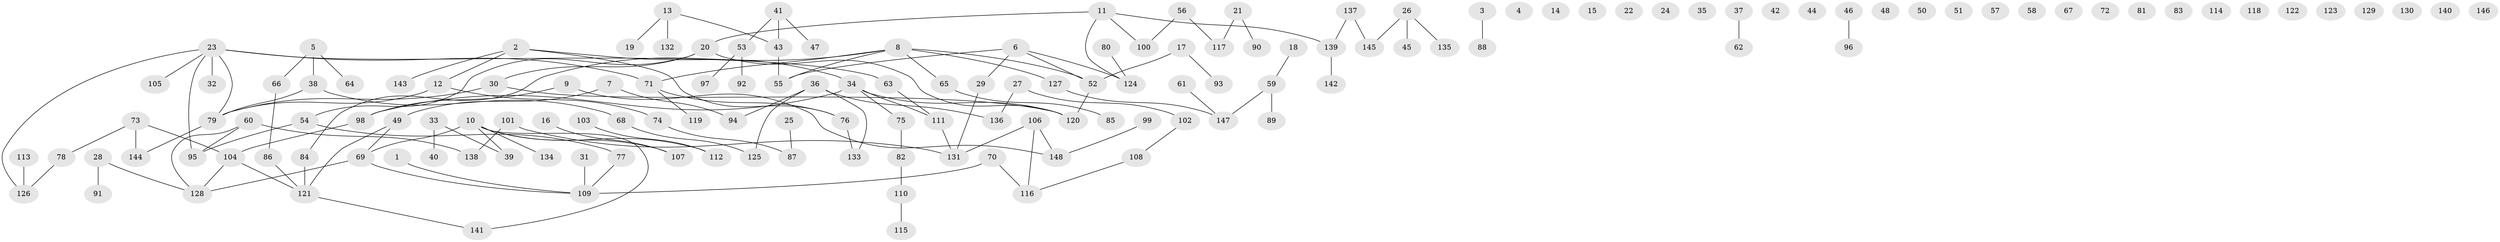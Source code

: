 // Generated by graph-tools (version 1.1) at 2025/33/03/09/25 02:33:56]
// undirected, 148 vertices, 142 edges
graph export_dot {
graph [start="1"]
  node [color=gray90,style=filled];
  1;
  2;
  3;
  4;
  5;
  6;
  7;
  8;
  9;
  10;
  11;
  12;
  13;
  14;
  15;
  16;
  17;
  18;
  19;
  20;
  21;
  22;
  23;
  24;
  25;
  26;
  27;
  28;
  29;
  30;
  31;
  32;
  33;
  34;
  35;
  36;
  37;
  38;
  39;
  40;
  41;
  42;
  43;
  44;
  45;
  46;
  47;
  48;
  49;
  50;
  51;
  52;
  53;
  54;
  55;
  56;
  57;
  58;
  59;
  60;
  61;
  62;
  63;
  64;
  65;
  66;
  67;
  68;
  69;
  70;
  71;
  72;
  73;
  74;
  75;
  76;
  77;
  78;
  79;
  80;
  81;
  82;
  83;
  84;
  85;
  86;
  87;
  88;
  89;
  90;
  91;
  92;
  93;
  94;
  95;
  96;
  97;
  98;
  99;
  100;
  101;
  102;
  103;
  104;
  105;
  106;
  107;
  108;
  109;
  110;
  111;
  112;
  113;
  114;
  115;
  116;
  117;
  118;
  119;
  120;
  121;
  122;
  123;
  124;
  125;
  126;
  127;
  128;
  129;
  130;
  131;
  132;
  133;
  134;
  135;
  136;
  137;
  138;
  139;
  140;
  141;
  142;
  143;
  144;
  145;
  146;
  147;
  148;
  1 -- 109;
  2 -- 12;
  2 -- 34;
  2 -- 76;
  2 -- 143;
  3 -- 88;
  5 -- 38;
  5 -- 64;
  5 -- 66;
  6 -- 29;
  6 -- 52;
  6 -- 55;
  6 -- 124;
  7 -- 49;
  7 -- 94;
  8 -- 52;
  8 -- 55;
  8 -- 65;
  8 -- 71;
  8 -- 84;
  8 -- 127;
  9 -- 98;
  9 -- 148;
  10 -- 39;
  10 -- 69;
  10 -- 107;
  10 -- 112;
  10 -- 134;
  10 -- 141;
  11 -- 20;
  11 -- 100;
  11 -- 124;
  11 -- 139;
  12 -- 74;
  12 -- 79;
  13 -- 19;
  13 -- 43;
  13 -- 132;
  16 -- 107;
  17 -- 52;
  17 -- 93;
  18 -- 59;
  20 -- 30;
  20 -- 54;
  20 -- 120;
  21 -- 90;
  21 -- 117;
  23 -- 32;
  23 -- 63;
  23 -- 71;
  23 -- 79;
  23 -- 95;
  23 -- 105;
  23 -- 126;
  25 -- 87;
  26 -- 45;
  26 -- 135;
  26 -- 145;
  27 -- 102;
  27 -- 136;
  28 -- 91;
  28 -- 128;
  29 -- 131;
  30 -- 79;
  30 -- 120;
  31 -- 109;
  33 -- 39;
  33 -- 40;
  34 -- 75;
  34 -- 98;
  34 -- 111;
  34 -- 120;
  36 -- 94;
  36 -- 125;
  36 -- 133;
  36 -- 136;
  37 -- 62;
  38 -- 68;
  38 -- 79;
  41 -- 43;
  41 -- 47;
  41 -- 53;
  43 -- 55;
  46 -- 96;
  49 -- 69;
  49 -- 121;
  52 -- 120;
  53 -- 92;
  53 -- 97;
  54 -- 77;
  54 -- 95;
  56 -- 100;
  56 -- 117;
  59 -- 89;
  59 -- 147;
  60 -- 95;
  60 -- 128;
  60 -- 138;
  61 -- 147;
  63 -- 111;
  65 -- 85;
  66 -- 86;
  68 -- 125;
  69 -- 109;
  69 -- 128;
  70 -- 109;
  70 -- 116;
  71 -- 76;
  71 -- 119;
  73 -- 78;
  73 -- 104;
  73 -- 144;
  74 -- 87;
  75 -- 82;
  76 -- 133;
  77 -- 109;
  78 -- 126;
  79 -- 144;
  80 -- 124;
  82 -- 110;
  84 -- 121;
  86 -- 121;
  98 -- 104;
  99 -- 148;
  101 -- 131;
  101 -- 138;
  102 -- 108;
  103 -- 112;
  104 -- 121;
  104 -- 128;
  106 -- 116;
  106 -- 131;
  106 -- 148;
  108 -- 116;
  110 -- 115;
  111 -- 131;
  113 -- 126;
  121 -- 141;
  127 -- 147;
  137 -- 139;
  137 -- 145;
  139 -- 142;
}
